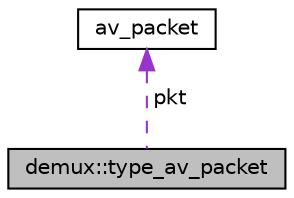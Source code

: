 digraph "demux::type_av_packet"
{
 // LATEX_PDF_SIZE
  edge [fontname="Helvetica",fontsize="10",labelfontname="Helvetica",labelfontsize="10"];
  node [fontname="Helvetica",fontsize="10",shape=record];
  Node1 [label="demux::type_av_packet",height=0.2,width=0.4,color="black", fillcolor="grey75", style="filled", fontcolor="black",tooltip="A class to hold both packet type and the packet itself."];
  Node2 -> Node1 [dir="back",color="darkorchid3",fontsize="10",style="dashed",label=" pkt" ,fontname="Helvetica"];
  Node2 [label="av_packet",height=0.2,width=0.4,color="black", fillcolor="white", style="filled",URL="$classav__packet.html",tooltip="Wrapper class for FFmpeg's AVPacket."];
}
